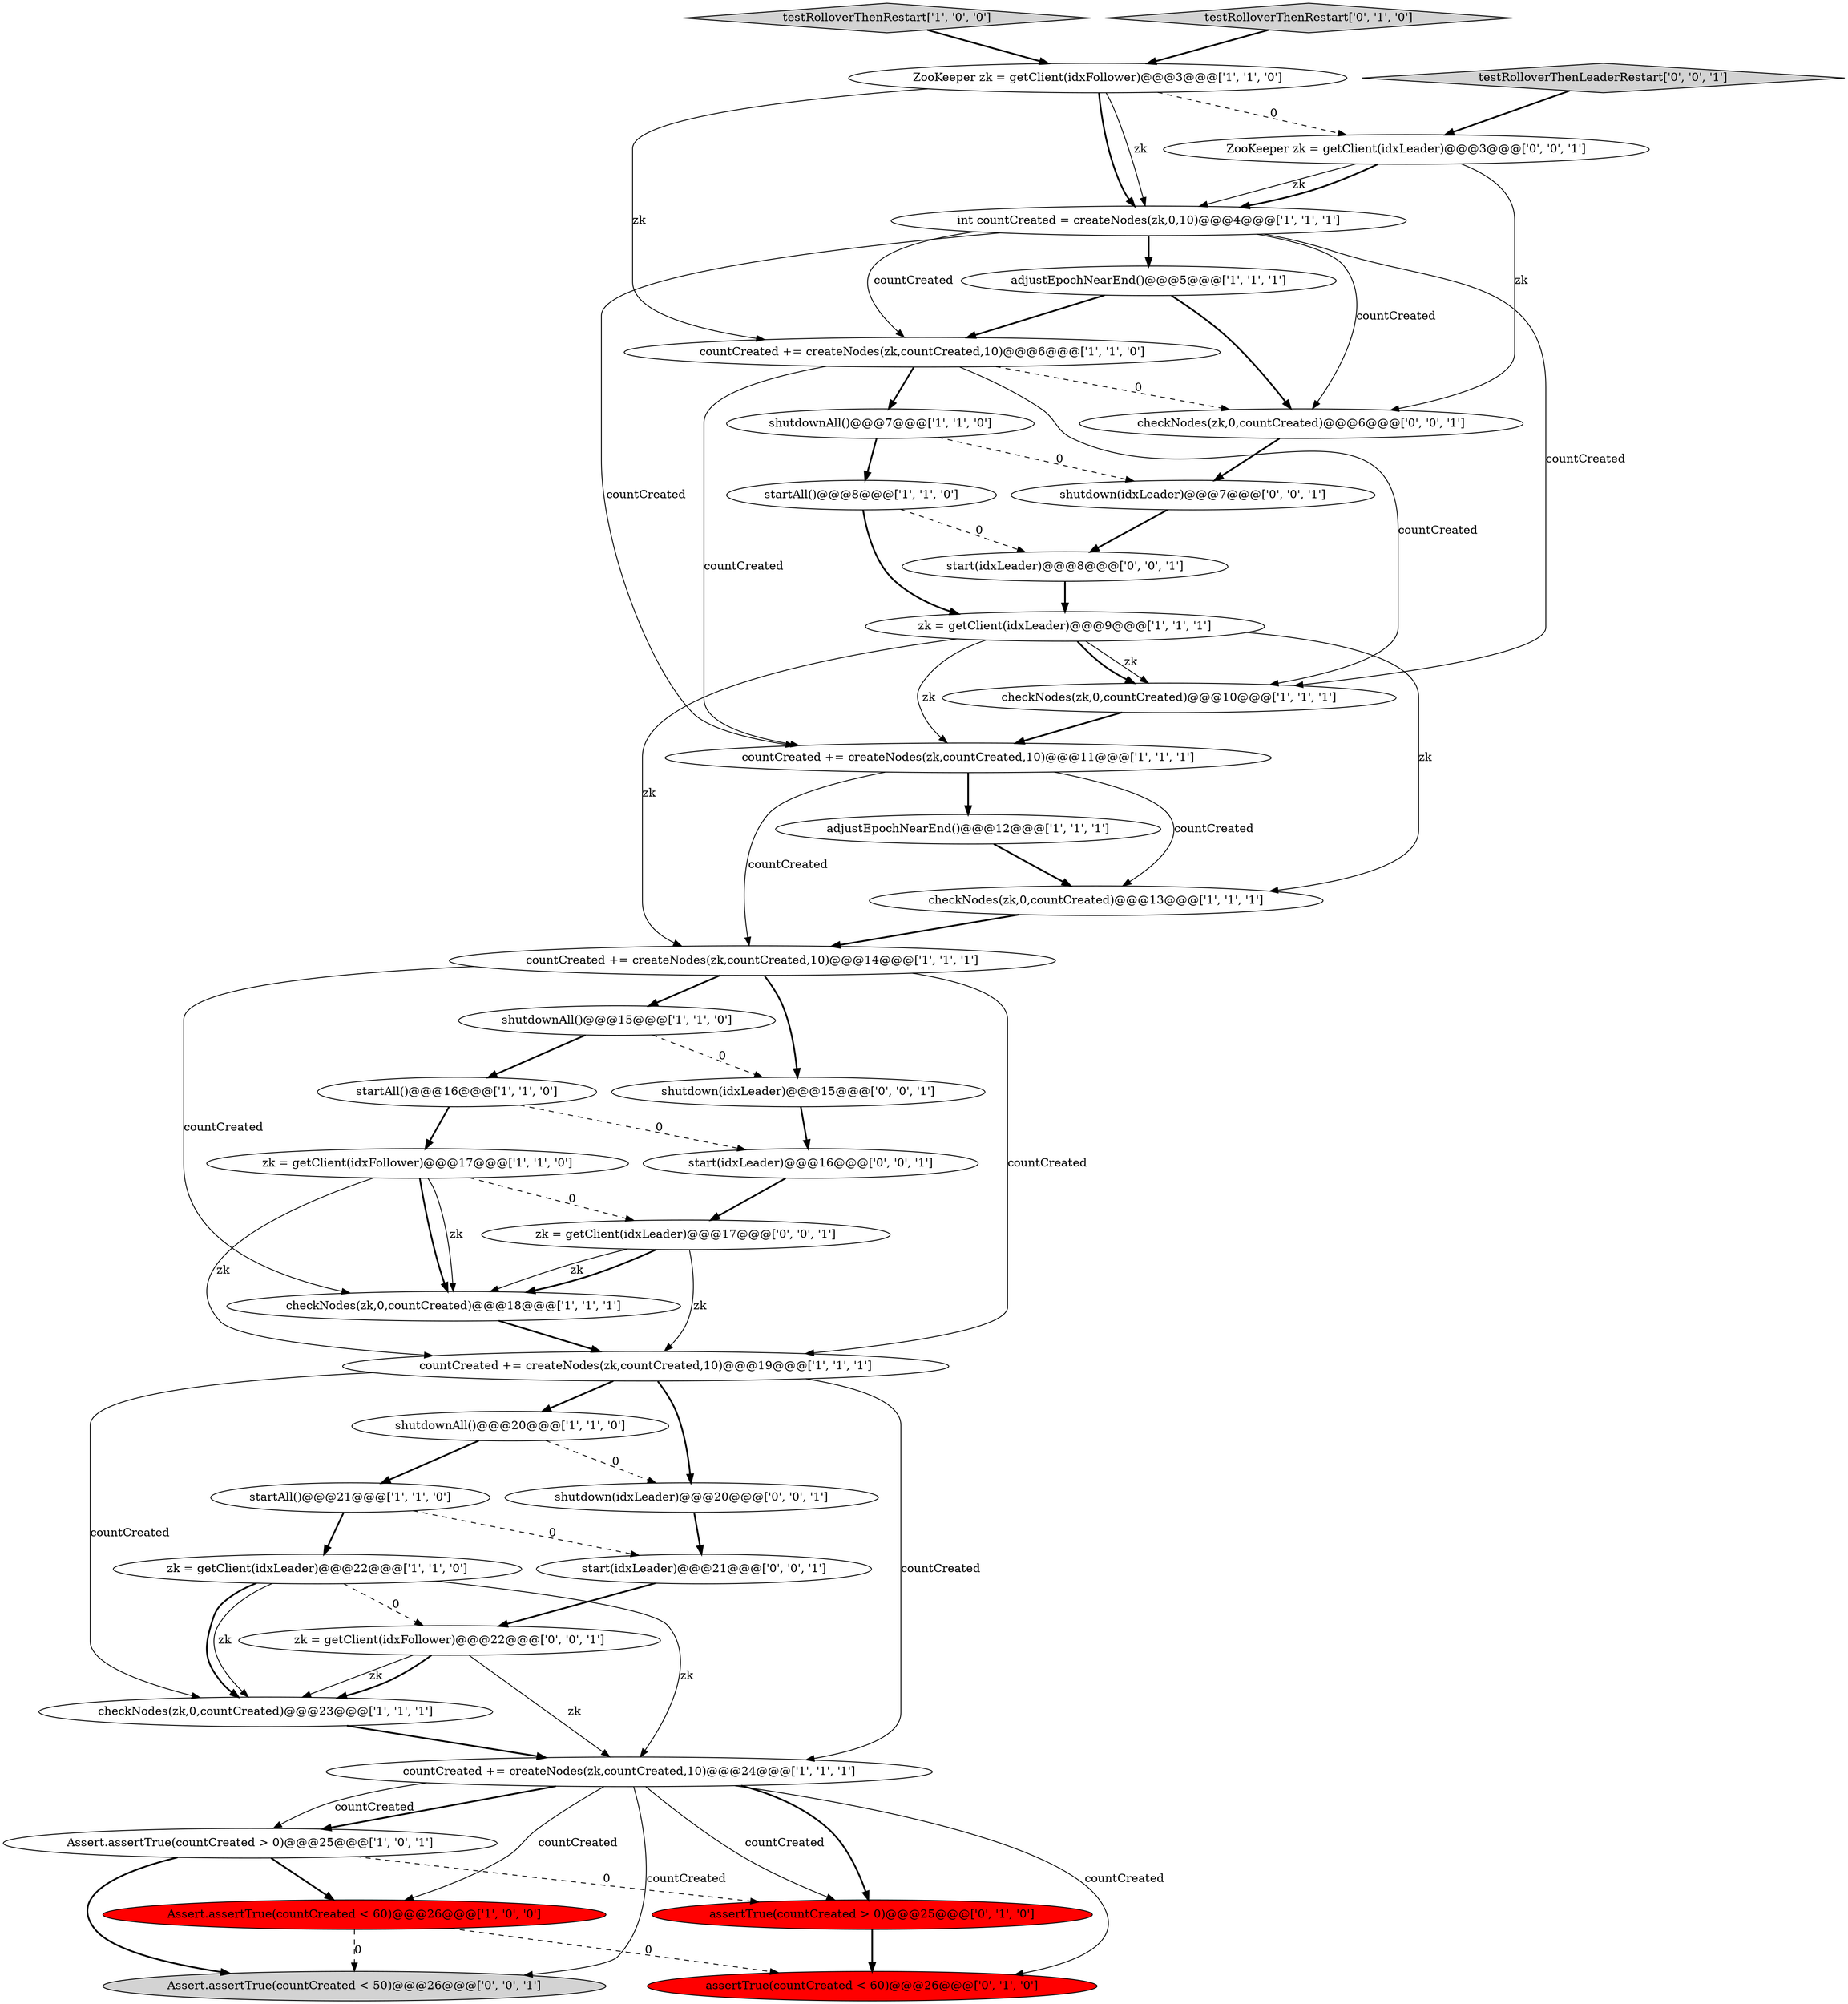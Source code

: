 digraph {
13 [style = filled, label = "countCreated += createNodes(zk,countCreated,10)@@@11@@@['1', '1', '1']", fillcolor = white, shape = ellipse image = "AAA0AAABBB1BBB"];
15 [style = filled, label = "Assert.assertTrue(countCreated > 0)@@@25@@@['1', '0', '1']", fillcolor = white, shape = ellipse image = "AAA0AAABBB1BBB"];
24 [style = filled, label = "Assert.assertTrue(countCreated < 60)@@@26@@@['1', '0', '0']", fillcolor = red, shape = ellipse image = "AAA1AAABBB1BBB"];
9 [style = filled, label = "int countCreated = createNodes(zk,0,10)@@@4@@@['1', '1', '1']", fillcolor = white, shape = ellipse image = "AAA0AAABBB1BBB"];
14 [style = filled, label = "startAll()@@@16@@@['1', '1', '0']", fillcolor = white, shape = ellipse image = "AAA0AAABBB1BBB"];
25 [style = filled, label = "assertTrue(countCreated > 0)@@@25@@@['0', '1', '0']", fillcolor = red, shape = ellipse image = "AAA1AAABBB2BBB"];
37 [style = filled, label = "checkNodes(zk,0,countCreated)@@@6@@@['0', '0', '1']", fillcolor = white, shape = ellipse image = "AAA0AAABBB3BBB"];
11 [style = filled, label = "checkNodes(zk,0,countCreated)@@@23@@@['1', '1', '1']", fillcolor = white, shape = ellipse image = "AAA0AAABBB1BBB"];
33 [style = filled, label = "zk = getClient(idxLeader)@@@17@@@['0', '0', '1']", fillcolor = white, shape = ellipse image = "AAA0AAABBB3BBB"];
18 [style = filled, label = "shutdownAll()@@@20@@@['1', '1', '0']", fillcolor = white, shape = ellipse image = "AAA0AAABBB1BBB"];
34 [style = filled, label = "zk = getClient(idxFollower)@@@22@@@['0', '0', '1']", fillcolor = white, shape = ellipse image = "AAA0AAABBB3BBB"];
32 [style = filled, label = "start(idxLeader)@@@21@@@['0', '0', '1']", fillcolor = white, shape = ellipse image = "AAA0AAABBB3BBB"];
17 [style = filled, label = "zk = getClient(idxLeader)@@@22@@@['1', '1', '0']", fillcolor = white, shape = ellipse image = "AAA0AAABBB1BBB"];
0 [style = filled, label = "adjustEpochNearEnd()@@@12@@@['1', '1', '1']", fillcolor = white, shape = ellipse image = "AAA0AAABBB1BBB"];
36 [style = filled, label = "shutdown(idxLeader)@@@20@@@['0', '0', '1']", fillcolor = white, shape = ellipse image = "AAA0AAABBB3BBB"];
31 [style = filled, label = "shutdown(idxLeader)@@@7@@@['0', '0', '1']", fillcolor = white, shape = ellipse image = "AAA0AAABBB3BBB"];
23 [style = filled, label = "checkNodes(zk,0,countCreated)@@@18@@@['1', '1', '1']", fillcolor = white, shape = ellipse image = "AAA0AAABBB1BBB"];
2 [style = filled, label = "shutdownAll()@@@15@@@['1', '1', '0']", fillcolor = white, shape = ellipse image = "AAA0AAABBB1BBB"];
16 [style = filled, label = "ZooKeeper zk = getClient(idxFollower)@@@3@@@['1', '1', '0']", fillcolor = white, shape = ellipse image = "AAA0AAABBB1BBB"];
20 [style = filled, label = "startAll()@@@8@@@['1', '1', '0']", fillcolor = white, shape = ellipse image = "AAA0AAABBB1BBB"];
6 [style = filled, label = "shutdownAll()@@@7@@@['1', '1', '0']", fillcolor = white, shape = ellipse image = "AAA0AAABBB1BBB"];
3 [style = filled, label = "zk = getClient(idxFollower)@@@17@@@['1', '1', '0']", fillcolor = white, shape = ellipse image = "AAA0AAABBB1BBB"];
10 [style = filled, label = "testRolloverThenRestart['1', '0', '0']", fillcolor = lightgray, shape = diamond image = "AAA0AAABBB1BBB"];
5 [style = filled, label = "adjustEpochNearEnd()@@@5@@@['1', '1', '1']", fillcolor = white, shape = ellipse image = "AAA0AAABBB1BBB"];
26 [style = filled, label = "testRolloverThenRestart['0', '1', '0']", fillcolor = lightgray, shape = diamond image = "AAA0AAABBB2BBB"];
27 [style = filled, label = "assertTrue(countCreated < 60)@@@26@@@['0', '1', '0']", fillcolor = red, shape = ellipse image = "AAA1AAABBB2BBB"];
12 [style = filled, label = "checkNodes(zk,0,countCreated)@@@10@@@['1', '1', '1']", fillcolor = white, shape = ellipse image = "AAA0AAABBB1BBB"];
4 [style = filled, label = "countCreated += createNodes(zk,countCreated,10)@@@24@@@['1', '1', '1']", fillcolor = white, shape = ellipse image = "AAA0AAABBB1BBB"];
28 [style = filled, label = "shutdown(idxLeader)@@@15@@@['0', '0', '1']", fillcolor = white, shape = ellipse image = "AAA0AAABBB3BBB"];
30 [style = filled, label = "ZooKeeper zk = getClient(idxLeader)@@@3@@@['0', '0', '1']", fillcolor = white, shape = ellipse image = "AAA0AAABBB3BBB"];
38 [style = filled, label = "start(idxLeader)@@@8@@@['0', '0', '1']", fillcolor = white, shape = ellipse image = "AAA0AAABBB3BBB"];
35 [style = filled, label = "Assert.assertTrue(countCreated < 50)@@@26@@@['0', '0', '1']", fillcolor = lightgray, shape = ellipse image = "AAA0AAABBB3BBB"];
1 [style = filled, label = "countCreated += createNodes(zk,countCreated,10)@@@6@@@['1', '1', '0']", fillcolor = white, shape = ellipse image = "AAA0AAABBB1BBB"];
29 [style = filled, label = "start(idxLeader)@@@16@@@['0', '0', '1']", fillcolor = white, shape = ellipse image = "AAA0AAABBB3BBB"];
21 [style = filled, label = "zk = getClient(idxLeader)@@@9@@@['1', '1', '1']", fillcolor = white, shape = ellipse image = "AAA0AAABBB1BBB"];
22 [style = filled, label = "countCreated += createNodes(zk,countCreated,10)@@@19@@@['1', '1', '1']", fillcolor = white, shape = ellipse image = "AAA0AAABBB1BBB"];
39 [style = filled, label = "testRolloverThenLeaderRestart['0', '0', '1']", fillcolor = lightgray, shape = diamond image = "AAA0AAABBB3BBB"];
19 [style = filled, label = "startAll()@@@21@@@['1', '1', '0']", fillcolor = white, shape = ellipse image = "AAA0AAABBB1BBB"];
8 [style = filled, label = "checkNodes(zk,0,countCreated)@@@13@@@['1', '1', '1']", fillcolor = white, shape = ellipse image = "AAA0AAABBB1BBB"];
7 [style = filled, label = "countCreated += createNodes(zk,countCreated,10)@@@14@@@['1', '1', '1']", fillcolor = white, shape = ellipse image = "AAA0AAABBB1BBB"];
14->3 [style = bold, label=""];
24->27 [style = dashed, label="0"];
4->25 [style = bold, label=""];
4->15 [style = bold, label=""];
7->23 [style = solid, label="countCreated"];
4->27 [style = solid, label="countCreated"];
32->34 [style = bold, label=""];
3->22 [style = solid, label="zk"];
9->37 [style = solid, label="countCreated"];
15->25 [style = dashed, label="0"];
23->22 [style = bold, label=""];
20->38 [style = dashed, label="0"];
37->31 [style = bold, label=""];
2->14 [style = bold, label=""];
0->8 [style = bold, label=""];
9->5 [style = bold, label=""];
21->8 [style = solid, label="zk"];
30->9 [style = solid, label="zk"];
16->9 [style = bold, label=""];
5->37 [style = bold, label=""];
34->4 [style = solid, label="zk"];
22->11 [style = solid, label="countCreated"];
1->13 [style = solid, label="countCreated"];
3->33 [style = dashed, label="0"];
18->19 [style = bold, label=""];
6->31 [style = dashed, label="0"];
21->7 [style = solid, label="zk"];
15->35 [style = bold, label=""];
33->23 [style = bold, label=""];
25->27 [style = bold, label=""];
26->16 [style = bold, label=""];
5->1 [style = bold, label=""];
3->23 [style = bold, label=""];
22->18 [style = bold, label=""];
21->13 [style = solid, label="zk"];
7->2 [style = bold, label=""];
2->28 [style = dashed, label="0"];
30->37 [style = solid, label="zk"];
22->4 [style = solid, label="countCreated"];
13->7 [style = solid, label="countCreated"];
19->32 [style = dashed, label="0"];
14->29 [style = dashed, label="0"];
13->0 [style = bold, label=""];
28->29 [style = bold, label=""];
1->37 [style = dashed, label="0"];
9->1 [style = solid, label="countCreated"];
3->23 [style = solid, label="zk"];
11->4 [style = bold, label=""];
1->12 [style = solid, label="countCreated"];
13->8 [style = solid, label="countCreated"];
34->11 [style = solid, label="zk"];
7->22 [style = solid, label="countCreated"];
30->9 [style = bold, label=""];
21->12 [style = solid, label="zk"];
31->38 [style = bold, label=""];
19->17 [style = bold, label=""];
4->24 [style = solid, label="countCreated"];
33->23 [style = solid, label="zk"];
4->35 [style = solid, label="countCreated"];
21->12 [style = bold, label=""];
6->20 [style = bold, label=""];
12->13 [style = bold, label=""];
1->6 [style = bold, label=""];
10->16 [style = bold, label=""];
7->28 [style = bold, label=""];
16->30 [style = dashed, label="0"];
17->11 [style = solid, label="zk"];
18->36 [style = dashed, label="0"];
9->12 [style = solid, label="countCreated"];
16->1 [style = solid, label="zk"];
33->22 [style = solid, label="zk"];
17->34 [style = dashed, label="0"];
36->32 [style = bold, label=""];
4->15 [style = solid, label="countCreated"];
34->11 [style = bold, label=""];
8->7 [style = bold, label=""];
16->9 [style = solid, label="zk"];
39->30 [style = bold, label=""];
20->21 [style = bold, label=""];
4->25 [style = solid, label="countCreated"];
29->33 [style = bold, label=""];
15->24 [style = bold, label=""];
22->36 [style = bold, label=""];
24->35 [style = dashed, label="0"];
9->13 [style = solid, label="countCreated"];
38->21 [style = bold, label=""];
17->4 [style = solid, label="zk"];
17->11 [style = bold, label=""];
}
